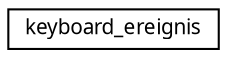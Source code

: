 digraph "Grafische Darstellung der Klassenhierarchie"
{
  edge [fontname="Sans",fontsize="10",labelfontname="Sans",labelfontsize="10"];
  node [fontname="Sans",fontsize="10",shape=record];
  rankdir="LR";
  Node0 [label="keyboard_ereignis",height=0.2,width=0.4,color="black", fillcolor="white", style="filled",URL="$d8/d8e/structkeyboard__ereignis.html"];
}
